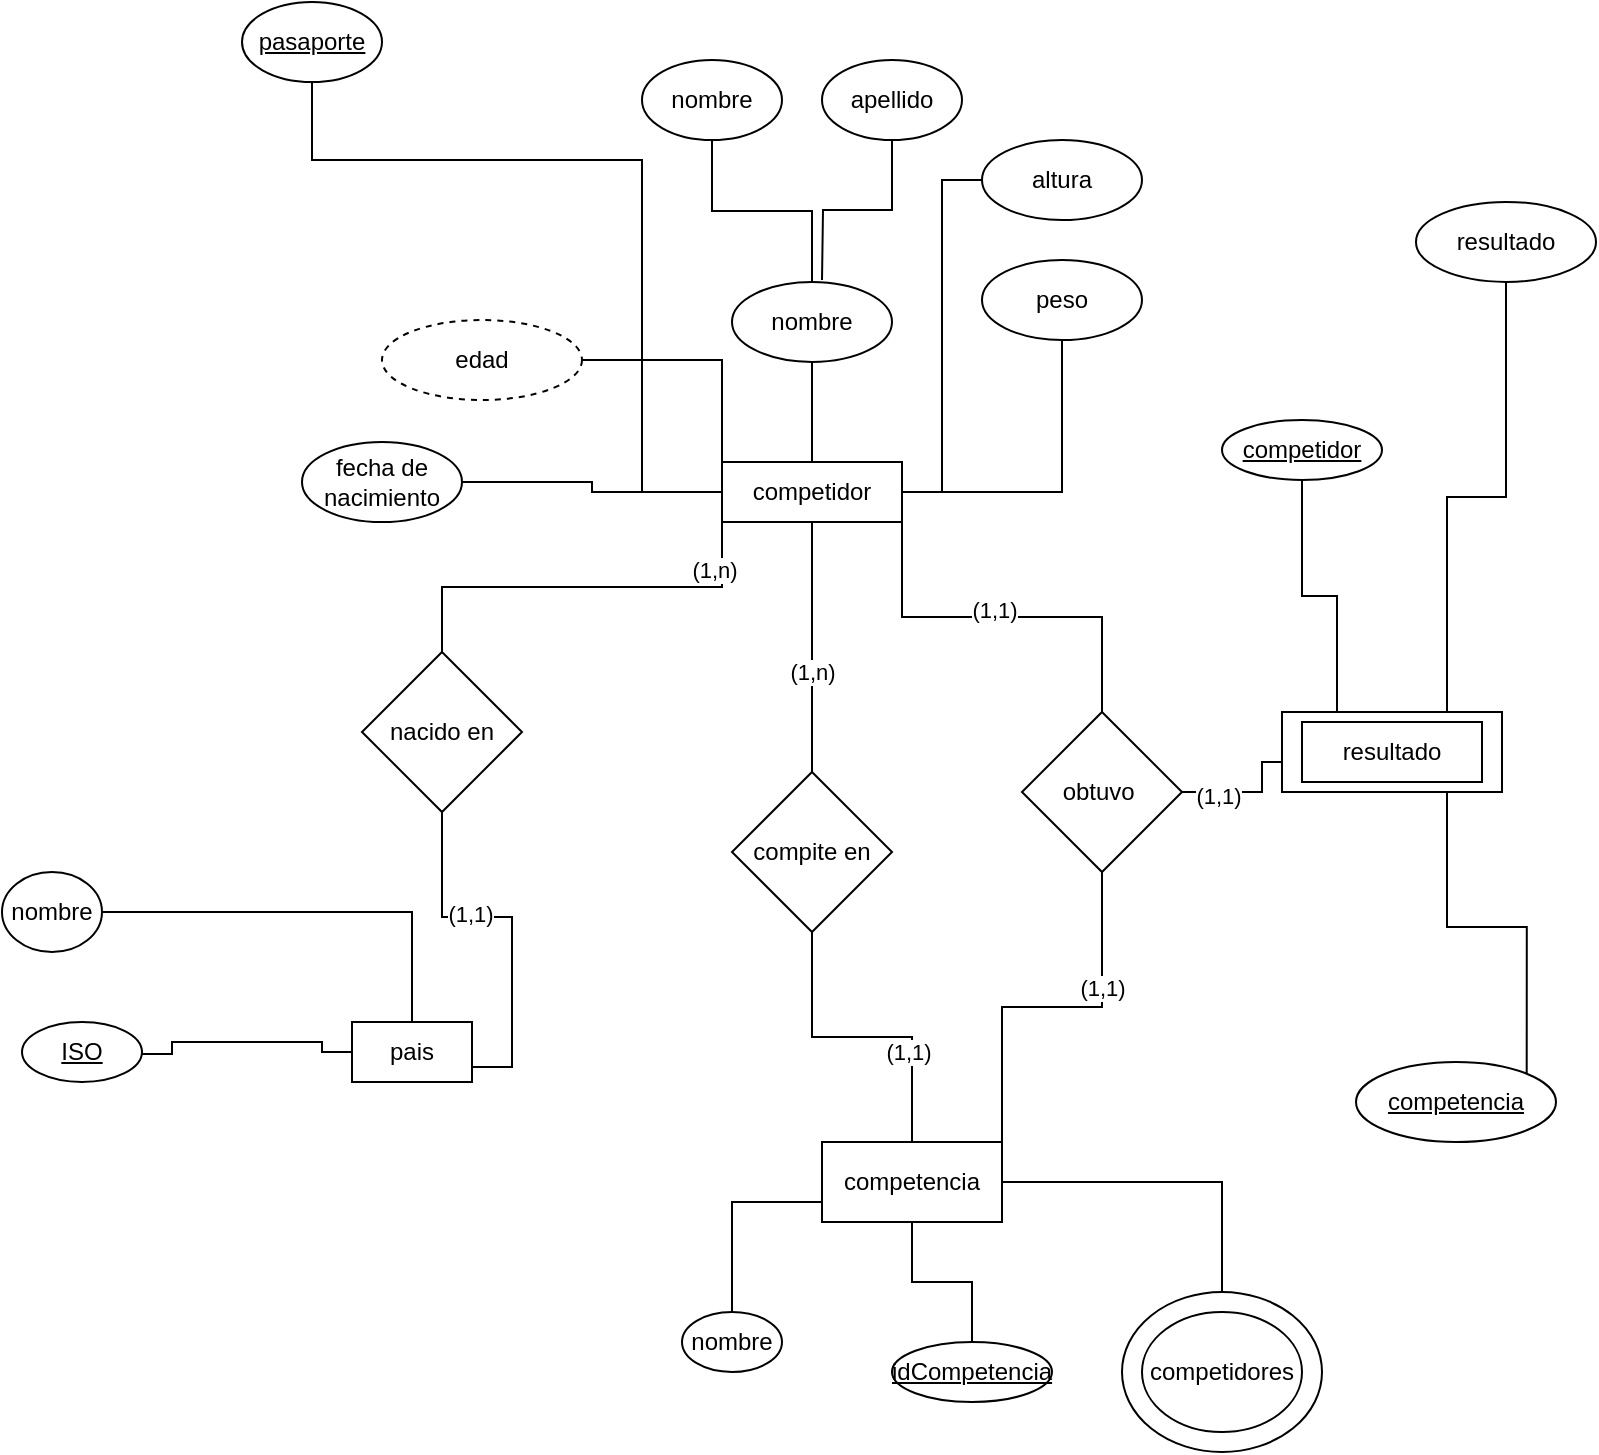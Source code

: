 <mxfile version="28.0.6">
  <diagram name="Página-1" id="3ND55l8M-VPFry3auTOI">
    <mxGraphModel dx="1550" dy="2459" grid="1" gridSize="10" guides="1" tooltips="1" connect="1" arrows="1" fold="1" page="1" pageScale="1" pageWidth="827" pageHeight="1169" math="0" shadow="0">
      <root>
        <mxCell id="0" />
        <mxCell id="1" parent="0" />
        <mxCell id="2XENPiMRZ2eYO9UQAnoP-43" value="" style="rounded=0;whiteSpace=wrap;html=1;" vertex="1" parent="1">
          <mxGeometry x="640" y="-725" width="110" height="40" as="geometry" />
        </mxCell>
        <mxCell id="2XENPiMRZ2eYO9UQAnoP-33" style="edgeStyle=orthogonalEdgeStyle;rounded=0;orthogonalLoop=1;jettySize=auto;html=1;exitX=0.5;exitY=0;exitDx=0;exitDy=0;entryX=1;entryY=0.5;entryDx=0;entryDy=0;endArrow=none;endFill=0;" edge="1" parent="1" source="2XENPiMRZ2eYO9UQAnoP-32" target="2XENPiMRZ2eYO9UQAnoP-3">
          <mxGeometry relative="1" as="geometry" />
        </mxCell>
        <mxCell id="2XENPiMRZ2eYO9UQAnoP-32" value="" style="ellipse;whiteSpace=wrap;html=1;" vertex="1" parent="1">
          <mxGeometry x="560" y="-435" width="100" height="80" as="geometry" />
        </mxCell>
        <mxCell id="2XENPiMRZ2eYO9UQAnoP-54" style="edgeStyle=orthogonalEdgeStyle;rounded=0;orthogonalLoop=1;jettySize=auto;html=1;exitX=0.5;exitY=1;exitDx=0;exitDy=0;entryX=0.5;entryY=0;entryDx=0;entryDy=0;endArrow=none;endFill=0;" edge="1" parent="1" source="2XENPiMRZ2eYO9UQAnoP-1" target="2XENPiMRZ2eYO9UQAnoP-53">
          <mxGeometry relative="1" as="geometry" />
        </mxCell>
        <mxCell id="2XENPiMRZ2eYO9UQAnoP-56" value="(1,n)" style="edgeLabel;html=1;align=center;verticalAlign=middle;resizable=0;points=[];" vertex="1" connectable="0" parent="2XENPiMRZ2eYO9UQAnoP-54">
          <mxGeometry x="0.194" relative="1" as="geometry">
            <mxPoint as="offset" />
          </mxGeometry>
        </mxCell>
        <mxCell id="2XENPiMRZ2eYO9UQAnoP-60" style="edgeStyle=orthogonalEdgeStyle;rounded=0;orthogonalLoop=1;jettySize=auto;html=1;exitX=1;exitY=1;exitDx=0;exitDy=0;entryX=0.5;entryY=0;entryDx=0;entryDy=0;endArrow=none;endFill=0;" edge="1" parent="1" source="2XENPiMRZ2eYO9UQAnoP-1" target="2XENPiMRZ2eYO9UQAnoP-58">
          <mxGeometry relative="1" as="geometry" />
        </mxCell>
        <mxCell id="2XENPiMRZ2eYO9UQAnoP-62" value="(1,1)" style="edgeLabel;html=1;align=center;verticalAlign=middle;resizable=0;points=[];" vertex="1" connectable="0" parent="2XENPiMRZ2eYO9UQAnoP-60">
          <mxGeometry x="-0.045" y="4" relative="1" as="geometry">
            <mxPoint as="offset" />
          </mxGeometry>
        </mxCell>
        <mxCell id="2XENPiMRZ2eYO9UQAnoP-1" value="competidor" style="rounded=0;whiteSpace=wrap;html=1;" vertex="1" parent="1">
          <mxGeometry x="360" y="-850" width="90" height="30" as="geometry" />
        </mxCell>
        <mxCell id="2XENPiMRZ2eYO9UQAnoP-2" value="pais" style="whiteSpace=wrap;html=1;" vertex="1" parent="1">
          <mxGeometry x="175" y="-570" width="60" height="30" as="geometry" />
        </mxCell>
        <mxCell id="2XENPiMRZ2eYO9UQAnoP-55" style="edgeStyle=orthogonalEdgeStyle;rounded=0;orthogonalLoop=1;jettySize=auto;html=1;exitX=0.5;exitY=0;exitDx=0;exitDy=0;entryX=0.5;entryY=1;entryDx=0;entryDy=0;endArrow=none;endFill=0;" edge="1" parent="1" source="2XENPiMRZ2eYO9UQAnoP-3" target="2XENPiMRZ2eYO9UQAnoP-53">
          <mxGeometry relative="1" as="geometry" />
        </mxCell>
        <mxCell id="2XENPiMRZ2eYO9UQAnoP-57" value="(1,1)" style="edgeLabel;html=1;align=center;verticalAlign=middle;resizable=0;points=[];" vertex="1" connectable="0" parent="2XENPiMRZ2eYO9UQAnoP-55">
          <mxGeometry x="-0.417" y="2" relative="1" as="geometry">
            <mxPoint as="offset" />
          </mxGeometry>
        </mxCell>
        <mxCell id="2XENPiMRZ2eYO9UQAnoP-59" style="edgeStyle=orthogonalEdgeStyle;rounded=0;orthogonalLoop=1;jettySize=auto;html=1;exitX=1;exitY=0;exitDx=0;exitDy=0;entryX=0.5;entryY=1;entryDx=0;entryDy=0;endArrow=none;endFill=0;" edge="1" parent="1" source="2XENPiMRZ2eYO9UQAnoP-3" target="2XENPiMRZ2eYO9UQAnoP-58">
          <mxGeometry relative="1" as="geometry" />
        </mxCell>
        <mxCell id="2XENPiMRZ2eYO9UQAnoP-64" value="(1,1)" style="edgeLabel;html=1;align=center;verticalAlign=middle;resizable=0;points=[];" vertex="1" connectable="0" parent="2XENPiMRZ2eYO9UQAnoP-59">
          <mxGeometry x="0.377" relative="1" as="geometry">
            <mxPoint as="offset" />
          </mxGeometry>
        </mxCell>
        <mxCell id="2XENPiMRZ2eYO9UQAnoP-3" value="competencia" style="whiteSpace=wrap;html=1;" vertex="1" parent="1">
          <mxGeometry x="410" y="-510" width="90" height="40" as="geometry" />
        </mxCell>
        <mxCell id="2XENPiMRZ2eYO9UQAnoP-4" value="resultado" style="whiteSpace=wrap;html=1;" vertex="1" parent="1">
          <mxGeometry x="650" y="-720" width="90" height="30" as="geometry" />
        </mxCell>
        <mxCell id="2XENPiMRZ2eYO9UQAnoP-71" style="edgeStyle=orthogonalEdgeStyle;rounded=0;orthogonalLoop=1;jettySize=auto;html=1;exitX=0.5;exitY=1;exitDx=0;exitDy=0;entryX=0.5;entryY=0;entryDx=0;entryDy=0;endArrow=none;endFill=0;" edge="1" parent="1" source="2XENPiMRZ2eYO9UQAnoP-6" target="2XENPiMRZ2eYO9UQAnoP-1">
          <mxGeometry relative="1" as="geometry" />
        </mxCell>
        <mxCell id="2XENPiMRZ2eYO9UQAnoP-6" value="nombre" style="ellipse;whiteSpace=wrap;html=1;" vertex="1" parent="1">
          <mxGeometry x="365" y="-940.06" width="80" height="40" as="geometry" />
        </mxCell>
        <mxCell id="2XENPiMRZ2eYO9UQAnoP-74" style="edgeStyle=orthogonalEdgeStyle;rounded=0;orthogonalLoop=1;jettySize=auto;html=1;exitX=0.5;exitY=1;exitDx=0;exitDy=0;entryX=0.5;entryY=0;entryDx=0;entryDy=0;endArrow=none;endFill=0;" edge="1" parent="1" source="2XENPiMRZ2eYO9UQAnoP-7" target="2XENPiMRZ2eYO9UQAnoP-6">
          <mxGeometry relative="1" as="geometry" />
        </mxCell>
        <mxCell id="2XENPiMRZ2eYO9UQAnoP-7" value="nombre" style="ellipse;whiteSpace=wrap;html=1;" vertex="1" parent="1">
          <mxGeometry x="320" y="-1051" width="70" height="40" as="geometry" />
        </mxCell>
        <mxCell id="2XENPiMRZ2eYO9UQAnoP-75" style="edgeStyle=orthogonalEdgeStyle;rounded=0;orthogonalLoop=1;jettySize=auto;html=1;exitX=0.5;exitY=1;exitDx=0;exitDy=0;endArrow=none;endFill=0;" edge="1" parent="1" source="2XENPiMRZ2eYO9UQAnoP-8">
          <mxGeometry relative="1" as="geometry">
            <mxPoint x="410" y="-941" as="targetPoint" />
          </mxGeometry>
        </mxCell>
        <mxCell id="2XENPiMRZ2eYO9UQAnoP-8" value="apellido" style="ellipse;whiteSpace=wrap;html=1;" vertex="1" parent="1">
          <mxGeometry x="410" y="-1051" width="70" height="40" as="geometry" />
        </mxCell>
        <mxCell id="2XENPiMRZ2eYO9UQAnoP-69" style="edgeStyle=orthogonalEdgeStyle;rounded=0;orthogonalLoop=1;jettySize=auto;html=1;exitX=1;exitY=0.5;exitDx=0;exitDy=0;entryX=0;entryY=0.5;entryDx=0;entryDy=0;endArrow=none;endFill=0;" edge="1" parent="1" source="2XENPiMRZ2eYO9UQAnoP-9" target="2XENPiMRZ2eYO9UQAnoP-1">
          <mxGeometry relative="1" as="geometry" />
        </mxCell>
        <mxCell id="2XENPiMRZ2eYO9UQAnoP-9" value="fecha de nacimiento" style="ellipse;whiteSpace=wrap;html=1;" vertex="1" parent="1">
          <mxGeometry x="150" y="-860" width="80" height="40" as="geometry" />
        </mxCell>
        <mxCell id="2XENPiMRZ2eYO9UQAnoP-73" style="edgeStyle=orthogonalEdgeStyle;rounded=0;orthogonalLoop=1;jettySize=auto;html=1;exitX=1;exitY=0.5;exitDx=0;exitDy=0;entryX=0;entryY=0;entryDx=0;entryDy=0;endArrow=none;endFill=0;" edge="1" parent="1" source="2XENPiMRZ2eYO9UQAnoP-10" target="2XENPiMRZ2eYO9UQAnoP-1">
          <mxGeometry relative="1" as="geometry" />
        </mxCell>
        <mxCell id="2XENPiMRZ2eYO9UQAnoP-10" value="edad" style="ellipse;whiteSpace=wrap;html=1;dashed=1;" vertex="1" parent="1">
          <mxGeometry x="190" y="-921" width="100" height="40" as="geometry" />
        </mxCell>
        <mxCell id="2XENPiMRZ2eYO9UQAnoP-70" style="edgeStyle=orthogonalEdgeStyle;rounded=0;orthogonalLoop=1;jettySize=auto;html=1;exitX=0;exitY=0.5;exitDx=0;exitDy=0;entryX=1;entryY=0.5;entryDx=0;entryDy=0;endArrow=none;endFill=0;" edge="1" parent="1" source="2XENPiMRZ2eYO9UQAnoP-11" target="2XENPiMRZ2eYO9UQAnoP-1">
          <mxGeometry relative="1" as="geometry" />
        </mxCell>
        <mxCell id="2XENPiMRZ2eYO9UQAnoP-11" value="altura" style="ellipse;whiteSpace=wrap;html=1;" vertex="1" parent="1">
          <mxGeometry x="490" y="-1011" width="80" height="40" as="geometry" />
        </mxCell>
        <mxCell id="2XENPiMRZ2eYO9UQAnoP-20" style="edgeStyle=orthogonalEdgeStyle;rounded=0;orthogonalLoop=1;jettySize=auto;html=1;exitX=0.5;exitY=1;exitDx=0;exitDy=0;entryX=1;entryY=0.5;entryDx=0;entryDy=0;endArrow=none;endFill=0;" edge="1" parent="1" source="2XENPiMRZ2eYO9UQAnoP-13" target="2XENPiMRZ2eYO9UQAnoP-1">
          <mxGeometry relative="1" as="geometry" />
        </mxCell>
        <mxCell id="2XENPiMRZ2eYO9UQAnoP-13" value="peso" style="ellipse;whiteSpace=wrap;html=1;" vertex="1" parent="1">
          <mxGeometry x="490" y="-951" width="80" height="40" as="geometry" />
        </mxCell>
        <mxCell id="2XENPiMRZ2eYO9UQAnoP-15" style="edgeStyle=orthogonalEdgeStyle;rounded=0;orthogonalLoop=1;jettySize=auto;html=1;exitX=0.5;exitY=1;exitDx=0;exitDy=0;entryX=0;entryY=0.5;entryDx=0;entryDy=0;endArrow=none;endFill=0;" edge="1" parent="1" source="2XENPiMRZ2eYO9UQAnoP-14" target="2XENPiMRZ2eYO9UQAnoP-1">
          <mxGeometry relative="1" as="geometry">
            <Array as="points">
              <mxPoint x="155" y="-1001" />
              <mxPoint x="320" y="-1001" />
              <mxPoint x="320" y="-835" />
            </Array>
          </mxGeometry>
        </mxCell>
        <mxCell id="2XENPiMRZ2eYO9UQAnoP-14" value="&lt;u&gt;pasaporte&lt;/u&gt;" style="ellipse;whiteSpace=wrap;html=1;" vertex="1" parent="1">
          <mxGeometry x="120" y="-1080" width="70" height="40" as="geometry" />
        </mxCell>
        <mxCell id="2XENPiMRZ2eYO9UQAnoP-27" style="edgeStyle=orthogonalEdgeStyle;rounded=0;orthogonalLoop=1;jettySize=auto;html=1;exitX=1;exitY=0.5;exitDx=0;exitDy=0;endArrow=none;endFill=0;" edge="1" parent="1" source="2XENPiMRZ2eYO9UQAnoP-25" target="2XENPiMRZ2eYO9UQAnoP-2">
          <mxGeometry relative="1" as="geometry" />
        </mxCell>
        <mxCell id="2XENPiMRZ2eYO9UQAnoP-25" value="nombre" style="ellipse;whiteSpace=wrap;html=1;" vertex="1" parent="1">
          <mxGeometry y="-645" width="50" height="40" as="geometry" />
        </mxCell>
        <mxCell id="2XENPiMRZ2eYO9UQAnoP-28" style="edgeStyle=orthogonalEdgeStyle;rounded=0;orthogonalLoop=1;jettySize=auto;html=1;exitX=1;exitY=0.5;exitDx=0;exitDy=0;entryX=0;entryY=0.5;entryDx=0;entryDy=0;endArrow=none;endFill=0;" edge="1" parent="1" source="2XENPiMRZ2eYO9UQAnoP-26" target="2XENPiMRZ2eYO9UQAnoP-2">
          <mxGeometry relative="1" as="geometry">
            <Array as="points">
              <mxPoint x="40" y="-554" />
              <mxPoint x="85" y="-554" />
              <mxPoint x="85" y="-560" />
              <mxPoint x="160" y="-560" />
              <mxPoint x="160" y="-525" />
            </Array>
          </mxGeometry>
        </mxCell>
        <mxCell id="2XENPiMRZ2eYO9UQAnoP-26" value="&lt;u&gt;ISO&lt;/u&gt;" style="ellipse;whiteSpace=wrap;html=1;" vertex="1" parent="1">
          <mxGeometry x="10" y="-570" width="60" height="30" as="geometry" />
        </mxCell>
        <mxCell id="2XENPiMRZ2eYO9UQAnoP-34" style="edgeStyle=orthogonalEdgeStyle;rounded=0;orthogonalLoop=1;jettySize=auto;html=1;exitX=0.5;exitY=0;exitDx=0;exitDy=0;entryX=0.5;entryY=1;entryDx=0;entryDy=0;endArrow=none;endFill=0;" edge="1" parent="1" source="2XENPiMRZ2eYO9UQAnoP-29" target="2XENPiMRZ2eYO9UQAnoP-3">
          <mxGeometry relative="1" as="geometry" />
        </mxCell>
        <mxCell id="2XENPiMRZ2eYO9UQAnoP-29" value="&lt;u&gt;idCompetencia&lt;/u&gt;" style="ellipse;whiteSpace=wrap;html=1;" vertex="1" parent="1">
          <mxGeometry x="445" y="-410" width="80" height="30" as="geometry" />
        </mxCell>
        <mxCell id="2XENPiMRZ2eYO9UQAnoP-35" style="edgeStyle=orthogonalEdgeStyle;rounded=0;orthogonalLoop=1;jettySize=auto;html=1;exitX=0.5;exitY=0;exitDx=0;exitDy=0;entryX=0;entryY=0.75;entryDx=0;entryDy=0;endArrow=none;endFill=0;" edge="1" parent="1" source="2XENPiMRZ2eYO9UQAnoP-30" target="2XENPiMRZ2eYO9UQAnoP-3">
          <mxGeometry relative="1" as="geometry" />
        </mxCell>
        <mxCell id="2XENPiMRZ2eYO9UQAnoP-30" value="nombre" style="ellipse;whiteSpace=wrap;html=1;" vertex="1" parent="1">
          <mxGeometry x="340" y="-425" width="50" height="30" as="geometry" />
        </mxCell>
        <mxCell id="2XENPiMRZ2eYO9UQAnoP-31" value="competidores" style="ellipse;whiteSpace=wrap;html=1;" vertex="1" parent="1">
          <mxGeometry x="570" y="-425" width="80" height="60" as="geometry" />
        </mxCell>
        <mxCell id="2XENPiMRZ2eYO9UQAnoP-44" style="edgeStyle=orthogonalEdgeStyle;rounded=0;orthogonalLoop=1;jettySize=auto;html=1;exitX=1;exitY=0;exitDx=0;exitDy=0;entryX=0.75;entryY=1;entryDx=0;entryDy=0;endArrow=none;endFill=0;" edge="1" parent="1" source="2XENPiMRZ2eYO9UQAnoP-36" target="2XENPiMRZ2eYO9UQAnoP-43">
          <mxGeometry relative="1" as="geometry" />
        </mxCell>
        <mxCell id="2XENPiMRZ2eYO9UQAnoP-36" value="&lt;u&gt;competencia&lt;/u&gt;" style="ellipse;whiteSpace=wrap;html=1;" vertex="1" parent="1">
          <mxGeometry x="677" y="-550" width="100" height="40" as="geometry" />
        </mxCell>
        <mxCell id="2XENPiMRZ2eYO9UQAnoP-45" style="edgeStyle=orthogonalEdgeStyle;rounded=0;orthogonalLoop=1;jettySize=auto;html=1;exitX=0.5;exitY=1;exitDx=0;exitDy=0;entryX=0.75;entryY=0;entryDx=0;entryDy=0;endArrow=none;endFill=0;" edge="1" parent="1" source="2XENPiMRZ2eYO9UQAnoP-38" target="2XENPiMRZ2eYO9UQAnoP-43">
          <mxGeometry relative="1" as="geometry" />
        </mxCell>
        <mxCell id="2XENPiMRZ2eYO9UQAnoP-38" value="resultado" style="ellipse;whiteSpace=wrap;html=1;" vertex="1" parent="1">
          <mxGeometry x="707" y="-980.06" width="90" height="40" as="geometry" />
        </mxCell>
        <mxCell id="2XENPiMRZ2eYO9UQAnoP-46" style="edgeStyle=orthogonalEdgeStyle;rounded=0;orthogonalLoop=1;jettySize=auto;html=1;exitX=0.5;exitY=1;exitDx=0;exitDy=0;entryX=0.25;entryY=0;entryDx=0;entryDy=0;endArrow=none;endFill=0;" edge="1" parent="1" source="2XENPiMRZ2eYO9UQAnoP-39" target="2XENPiMRZ2eYO9UQAnoP-43">
          <mxGeometry relative="1" as="geometry" />
        </mxCell>
        <mxCell id="2XENPiMRZ2eYO9UQAnoP-39" value="&lt;u&gt;competidor&lt;/u&gt;" style="ellipse;whiteSpace=wrap;html=1;" vertex="1" parent="1">
          <mxGeometry x="610" y="-871" width="80" height="30" as="geometry" />
        </mxCell>
        <mxCell id="2XENPiMRZ2eYO9UQAnoP-49" style="edgeStyle=orthogonalEdgeStyle;rounded=0;orthogonalLoop=1;jettySize=auto;html=1;exitX=0.5;exitY=0;exitDx=0;exitDy=0;endArrow=none;endFill=0;entryX=0;entryY=1;entryDx=0;entryDy=0;" edge="1" parent="1" source="2XENPiMRZ2eYO9UQAnoP-47" target="2XENPiMRZ2eYO9UQAnoP-1">
          <mxGeometry relative="1" as="geometry" />
        </mxCell>
        <mxCell id="2XENPiMRZ2eYO9UQAnoP-50" value="(1,n)" style="edgeLabel;html=1;align=center;verticalAlign=middle;resizable=0;points=[];" vertex="1" connectable="0" parent="2XENPiMRZ2eYO9UQAnoP-49">
          <mxGeometry x="0.765" y="4" relative="1" as="geometry">
            <mxPoint as="offset" />
          </mxGeometry>
        </mxCell>
        <mxCell id="2XENPiMRZ2eYO9UQAnoP-51" style="edgeStyle=orthogonalEdgeStyle;rounded=0;orthogonalLoop=1;jettySize=auto;html=1;exitX=0.5;exitY=1;exitDx=0;exitDy=0;entryX=1;entryY=0.75;entryDx=0;entryDy=0;endArrow=none;endFill=0;" edge="1" parent="1" source="2XENPiMRZ2eYO9UQAnoP-47" target="2XENPiMRZ2eYO9UQAnoP-2">
          <mxGeometry relative="1" as="geometry" />
        </mxCell>
        <mxCell id="2XENPiMRZ2eYO9UQAnoP-52" value="(1,1)" style="edgeLabel;html=1;align=center;verticalAlign=middle;resizable=0;points=[];" vertex="1" connectable="0" parent="2XENPiMRZ2eYO9UQAnoP-51">
          <mxGeometry x="-0.278" y="2" relative="1" as="geometry">
            <mxPoint as="offset" />
          </mxGeometry>
        </mxCell>
        <mxCell id="2XENPiMRZ2eYO9UQAnoP-47" value="nacido en" style="rhombus;whiteSpace=wrap;html=1;" vertex="1" parent="1">
          <mxGeometry x="180" y="-755" width="80" height="80" as="geometry" />
        </mxCell>
        <mxCell id="2XENPiMRZ2eYO9UQAnoP-53" value="compite en" style="rhombus;whiteSpace=wrap;html=1;" vertex="1" parent="1">
          <mxGeometry x="365" y="-695" width="80" height="80" as="geometry" />
        </mxCell>
        <mxCell id="2XENPiMRZ2eYO9UQAnoP-61" style="edgeStyle=orthogonalEdgeStyle;rounded=0;orthogonalLoop=1;jettySize=auto;html=1;exitX=1;exitY=0.5;exitDx=0;exitDy=0;entryX=0;entryY=0.5;entryDx=0;entryDy=0;endArrow=none;endFill=0;" edge="1" parent="1" source="2XENPiMRZ2eYO9UQAnoP-58" target="2XENPiMRZ2eYO9UQAnoP-43">
          <mxGeometry relative="1" as="geometry">
            <Array as="points">
              <mxPoint x="630" y="-685" />
              <mxPoint x="630" y="-700" />
            </Array>
          </mxGeometry>
        </mxCell>
        <mxCell id="2XENPiMRZ2eYO9UQAnoP-63" value="(1,1)" style="edgeLabel;html=1;align=center;verticalAlign=middle;resizable=0;points=[];" vertex="1" connectable="0" parent="2XENPiMRZ2eYO9UQAnoP-61">
          <mxGeometry x="-0.483" y="-2" relative="1" as="geometry">
            <mxPoint as="offset" />
          </mxGeometry>
        </mxCell>
        <mxCell id="2XENPiMRZ2eYO9UQAnoP-58" value="obtuvo&amp;nbsp;" style="rhombus;whiteSpace=wrap;html=1;" vertex="1" parent="1">
          <mxGeometry x="510" y="-725" width="80" height="80" as="geometry" />
        </mxCell>
      </root>
    </mxGraphModel>
  </diagram>
</mxfile>
